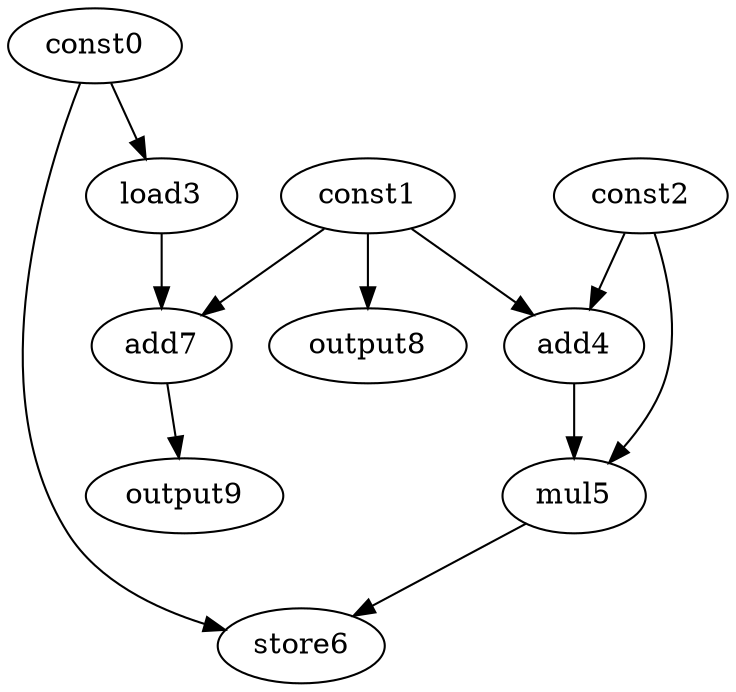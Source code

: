 digraph G { 
const0[opcode=const]; 
const1[opcode=const]; 
const2[opcode=const]; 
load3[opcode=load]; 
add4[opcode=add]; 
mul5[opcode=mul]; 
store6[opcode=store]; 
add7[opcode=add]; 
output8[opcode=output]; 
output9[opcode=output]; 
const0->load3[operand=0];
const1->add4[operand=0];
const2->add4[operand=1];
const1->output8[operand=0];
const2->mul5[operand=0];
add4->mul5[operand=1];
const1->add7[operand=0];
load3->add7[operand=1];
const0->store6[operand=0];
mul5->store6[operand=1];
add7->output9[operand=0];
}
